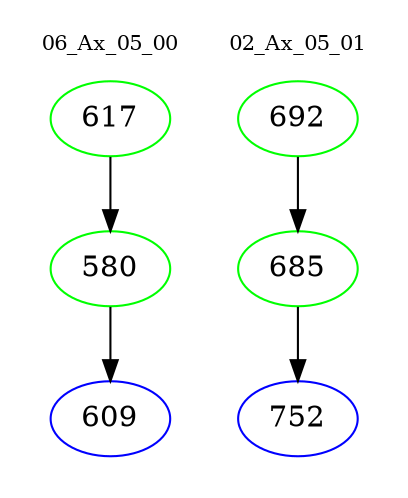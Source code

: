digraph{
subgraph cluster_0 {
color = white
label = "06_Ax_05_00";
fontsize=10;
T0_617 [label="617", color="green"]
T0_617 -> T0_580 [color="black"]
T0_580 [label="580", color="green"]
T0_580 -> T0_609 [color="black"]
T0_609 [label="609", color="blue"]
}
subgraph cluster_1 {
color = white
label = "02_Ax_05_01";
fontsize=10;
T1_692 [label="692", color="green"]
T1_692 -> T1_685 [color="black"]
T1_685 [label="685", color="green"]
T1_685 -> T1_752 [color="black"]
T1_752 [label="752", color="blue"]
}
}

